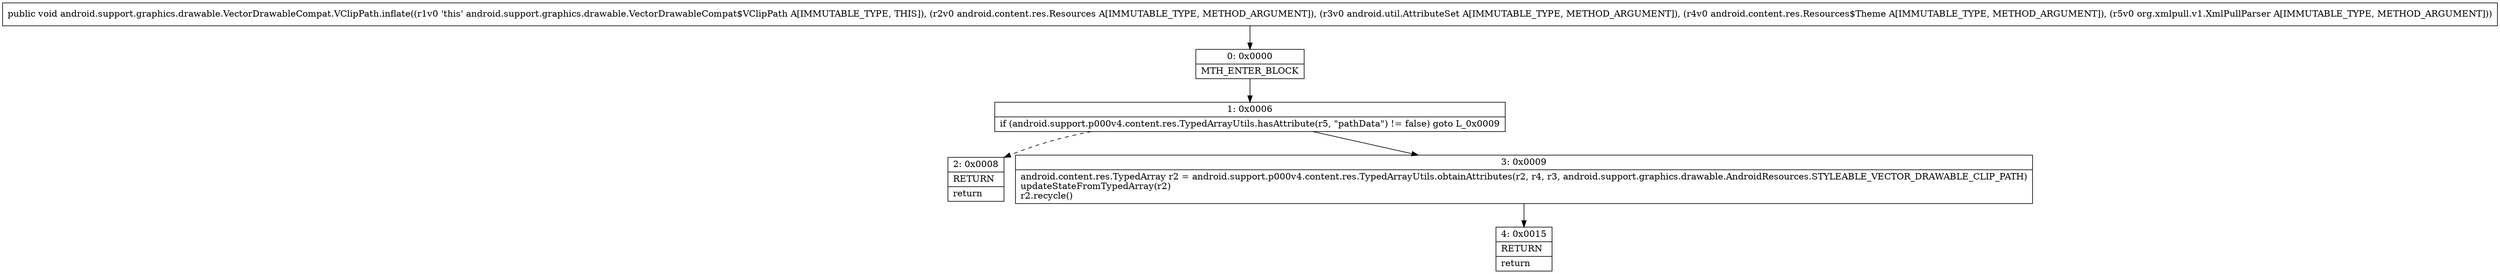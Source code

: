digraph "CFG forandroid.support.graphics.drawable.VectorDrawableCompat.VClipPath.inflate(Landroid\/content\/res\/Resources;Landroid\/util\/AttributeSet;Landroid\/content\/res\/Resources$Theme;Lorg\/xmlpull\/v1\/XmlPullParser;)V" {
Node_0 [shape=record,label="{0\:\ 0x0000|MTH_ENTER_BLOCK\l}"];
Node_1 [shape=record,label="{1\:\ 0x0006|if (android.support.p000v4.content.res.TypedArrayUtils.hasAttribute(r5, \"pathData\") != false) goto L_0x0009\l}"];
Node_2 [shape=record,label="{2\:\ 0x0008|RETURN\l|return\l}"];
Node_3 [shape=record,label="{3\:\ 0x0009|android.content.res.TypedArray r2 = android.support.p000v4.content.res.TypedArrayUtils.obtainAttributes(r2, r4, r3, android.support.graphics.drawable.AndroidResources.STYLEABLE_VECTOR_DRAWABLE_CLIP_PATH)\lupdateStateFromTypedArray(r2)\lr2.recycle()\l}"];
Node_4 [shape=record,label="{4\:\ 0x0015|RETURN\l|return\l}"];
MethodNode[shape=record,label="{public void android.support.graphics.drawable.VectorDrawableCompat.VClipPath.inflate((r1v0 'this' android.support.graphics.drawable.VectorDrawableCompat$VClipPath A[IMMUTABLE_TYPE, THIS]), (r2v0 android.content.res.Resources A[IMMUTABLE_TYPE, METHOD_ARGUMENT]), (r3v0 android.util.AttributeSet A[IMMUTABLE_TYPE, METHOD_ARGUMENT]), (r4v0 android.content.res.Resources$Theme A[IMMUTABLE_TYPE, METHOD_ARGUMENT]), (r5v0 org.xmlpull.v1.XmlPullParser A[IMMUTABLE_TYPE, METHOD_ARGUMENT])) }"];
MethodNode -> Node_0;
Node_0 -> Node_1;
Node_1 -> Node_2[style=dashed];
Node_1 -> Node_3;
Node_3 -> Node_4;
}

